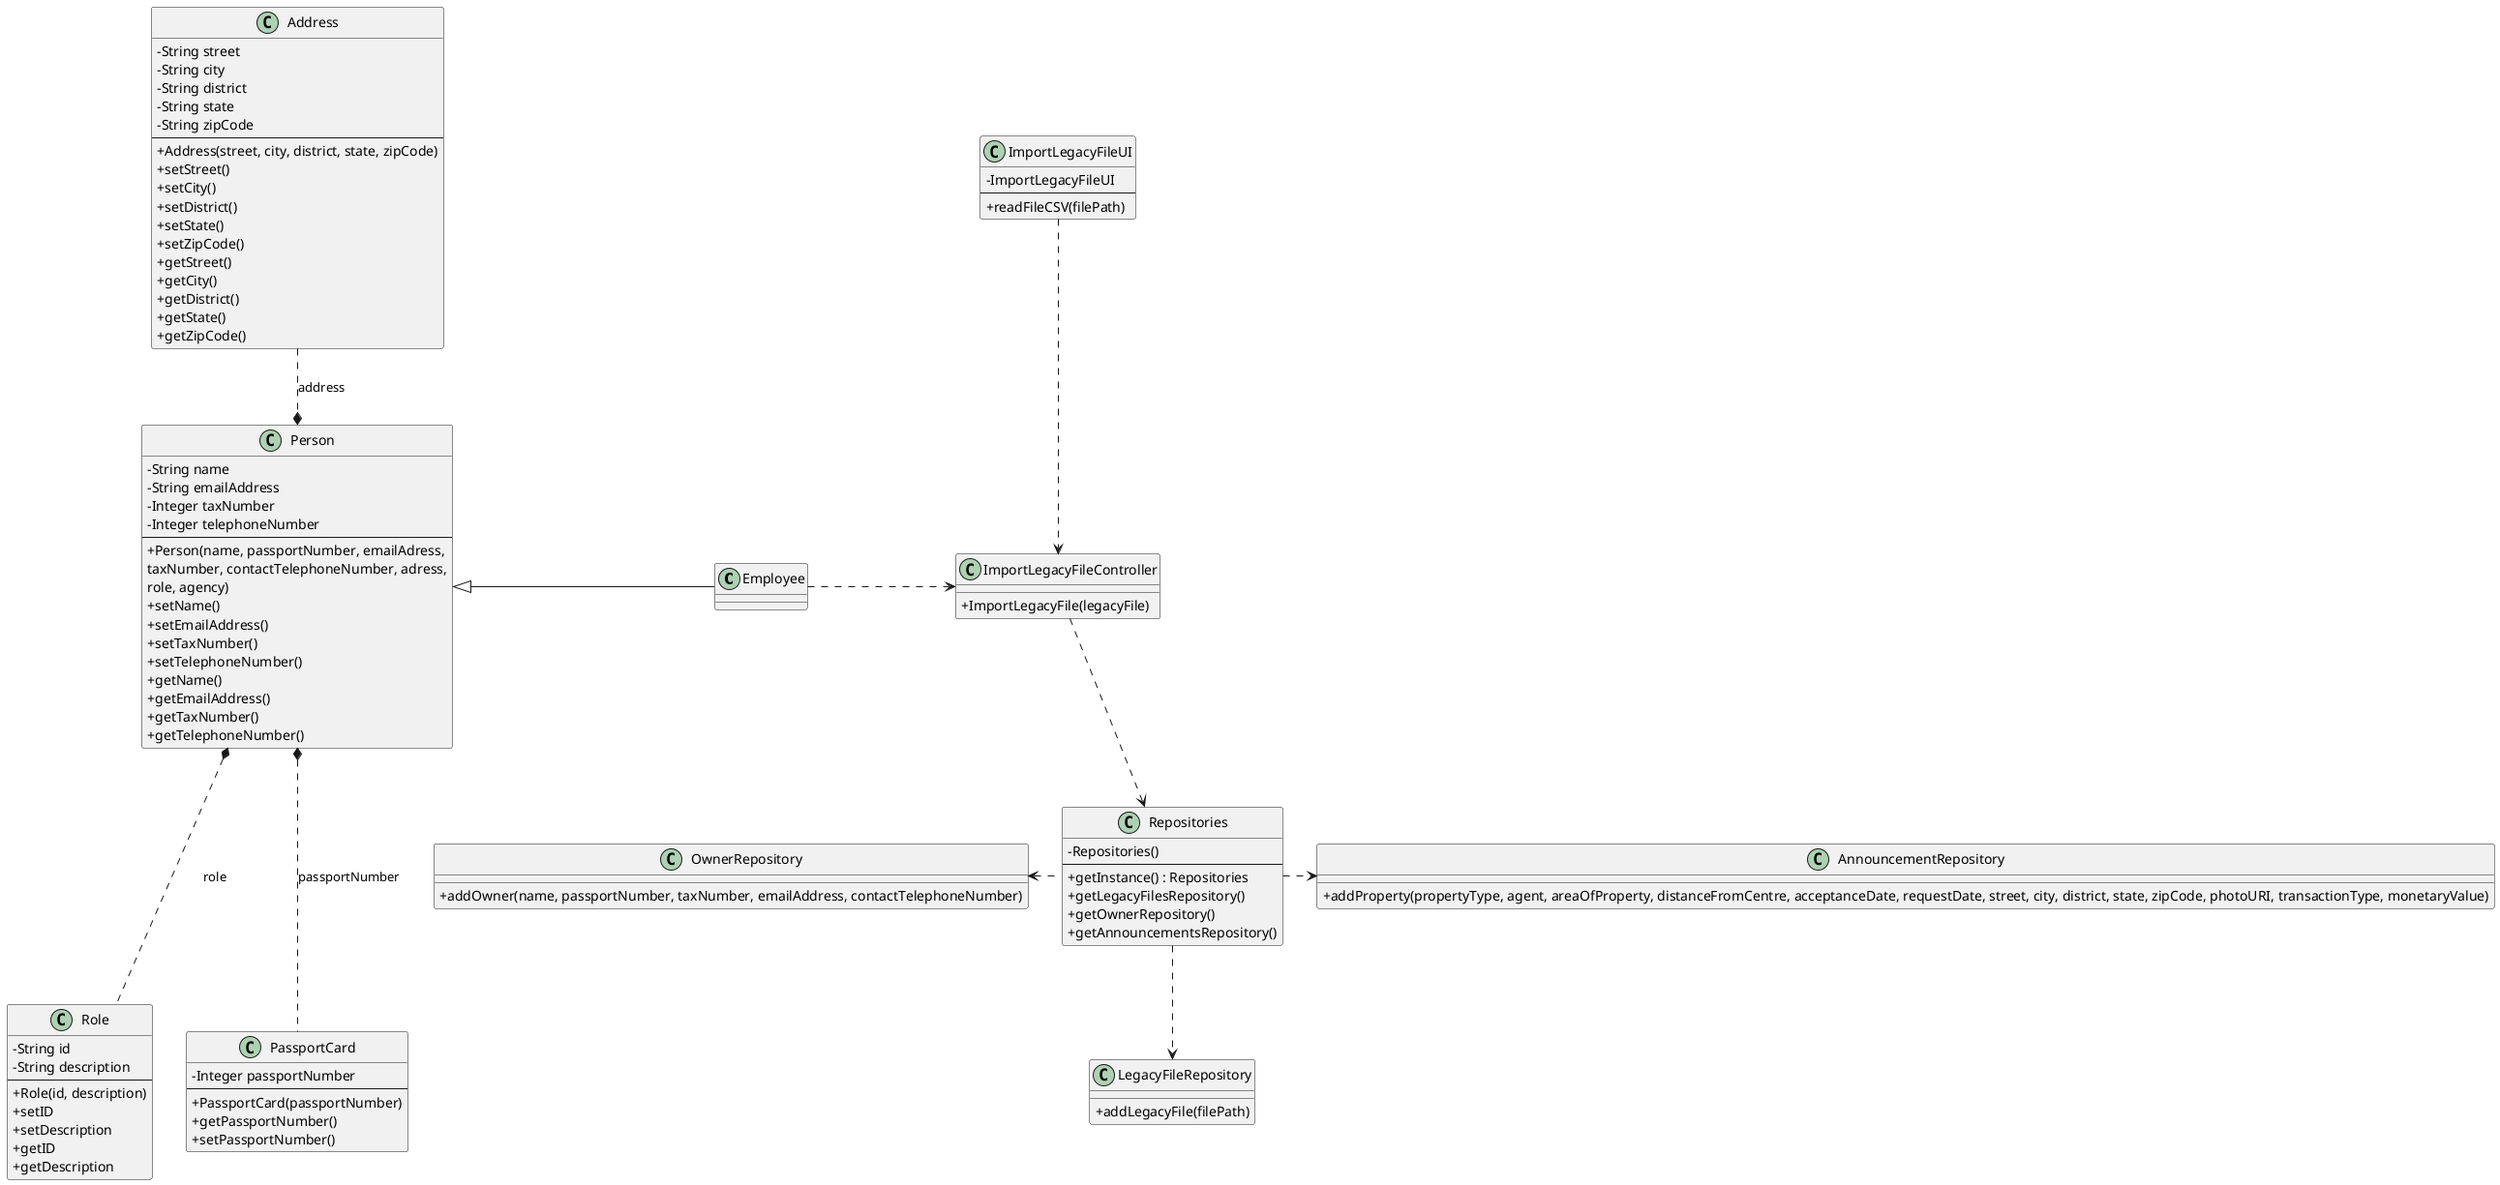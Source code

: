 @startuml
'skinparam monochrome true
skinparam packageStyle rectangle
skinparam shadowing false
skinparam linetype polyline
skinparam linetype orto

skinparam classAttributeIconSize 0

'left to right direction

class Employee {

}

class Role {
    -String id
    -String description
    --
    +Role(id, description)
    +setID
    +setDescription
    +getID
    +getDescription
}

class Address{
    -String street
    -String city
    -String district
    -String state
    -String zipCode
    --
    +Address(street, city, district, state, zipCode)
    +setStreet()
    +setCity()
    +setDistrict()
    +setState()
    +setZipCode()
    +getStreet()
    +getCity()
    +getDistrict()
    +getState()
    +getZipCode()
}

class PassportCard{
    -Integer passportNumber
    --
    +PassportCard(passportNumber)
    +getPassportNumber()
    +setPassportNumber()
}

class Person{
    -String name
    -String emailAddress
    -Integer taxNumber
    -Integer telephoneNumber
    --
    +Person(name, passportNumber, emailAdress,\ntaxNumber, contactTelephoneNumber, adress,\nrole, agency)
    +setName()
    +setEmailAddress()
    +setTaxNumber()
    +setTelephoneNumber()
    +getName()
    +getEmailAddress()
    +getTaxNumber()
    +getTelephoneNumber()
}

class Repositories {
    - Repositories()
    --
    + getInstance() : Repositories
    + getLegacyFilesRepository()
    + getOwnerRepository()
    + getAnnouncementsRepository()
}

class LegacyFileRepository {
    +addLegacyFile(filePath)
}

class OwnerRepository {
    +addOwner(name, passportNumber, taxNumber, emailAddress, contactTelephoneNumber)
}

class AnnouncementRepository {
    +addProperty(propertyType, agent, areaOfProperty, distanceFromCentre, acceptanceDate, requestDate, street, city, district, state, zipCode, photoURI, transactionType, monetaryValue)
}

class ImportLegacyFileController {
    +ImportLegacyFile(legacyFile)
}

class ImportLegacyFileUI {
    -ImportLegacyFileUI
    --
    +readFileCSV(filePath)
}

Person <|-right Employee
Person *.-- Role : role
Person *.-up Address : address
Person *.-- PassportCard : passportNumber
ImportLegacyFileUI -down.> ImportLegacyFileController
ImportLegacyFileController -down.> Repositories
Repositories -down.> LegacyFileRepository
Repositories -left.> OwnerRepository
Repositories -right.> AnnouncementRepository
Employee .> ImportLegacyFileController
@enduml